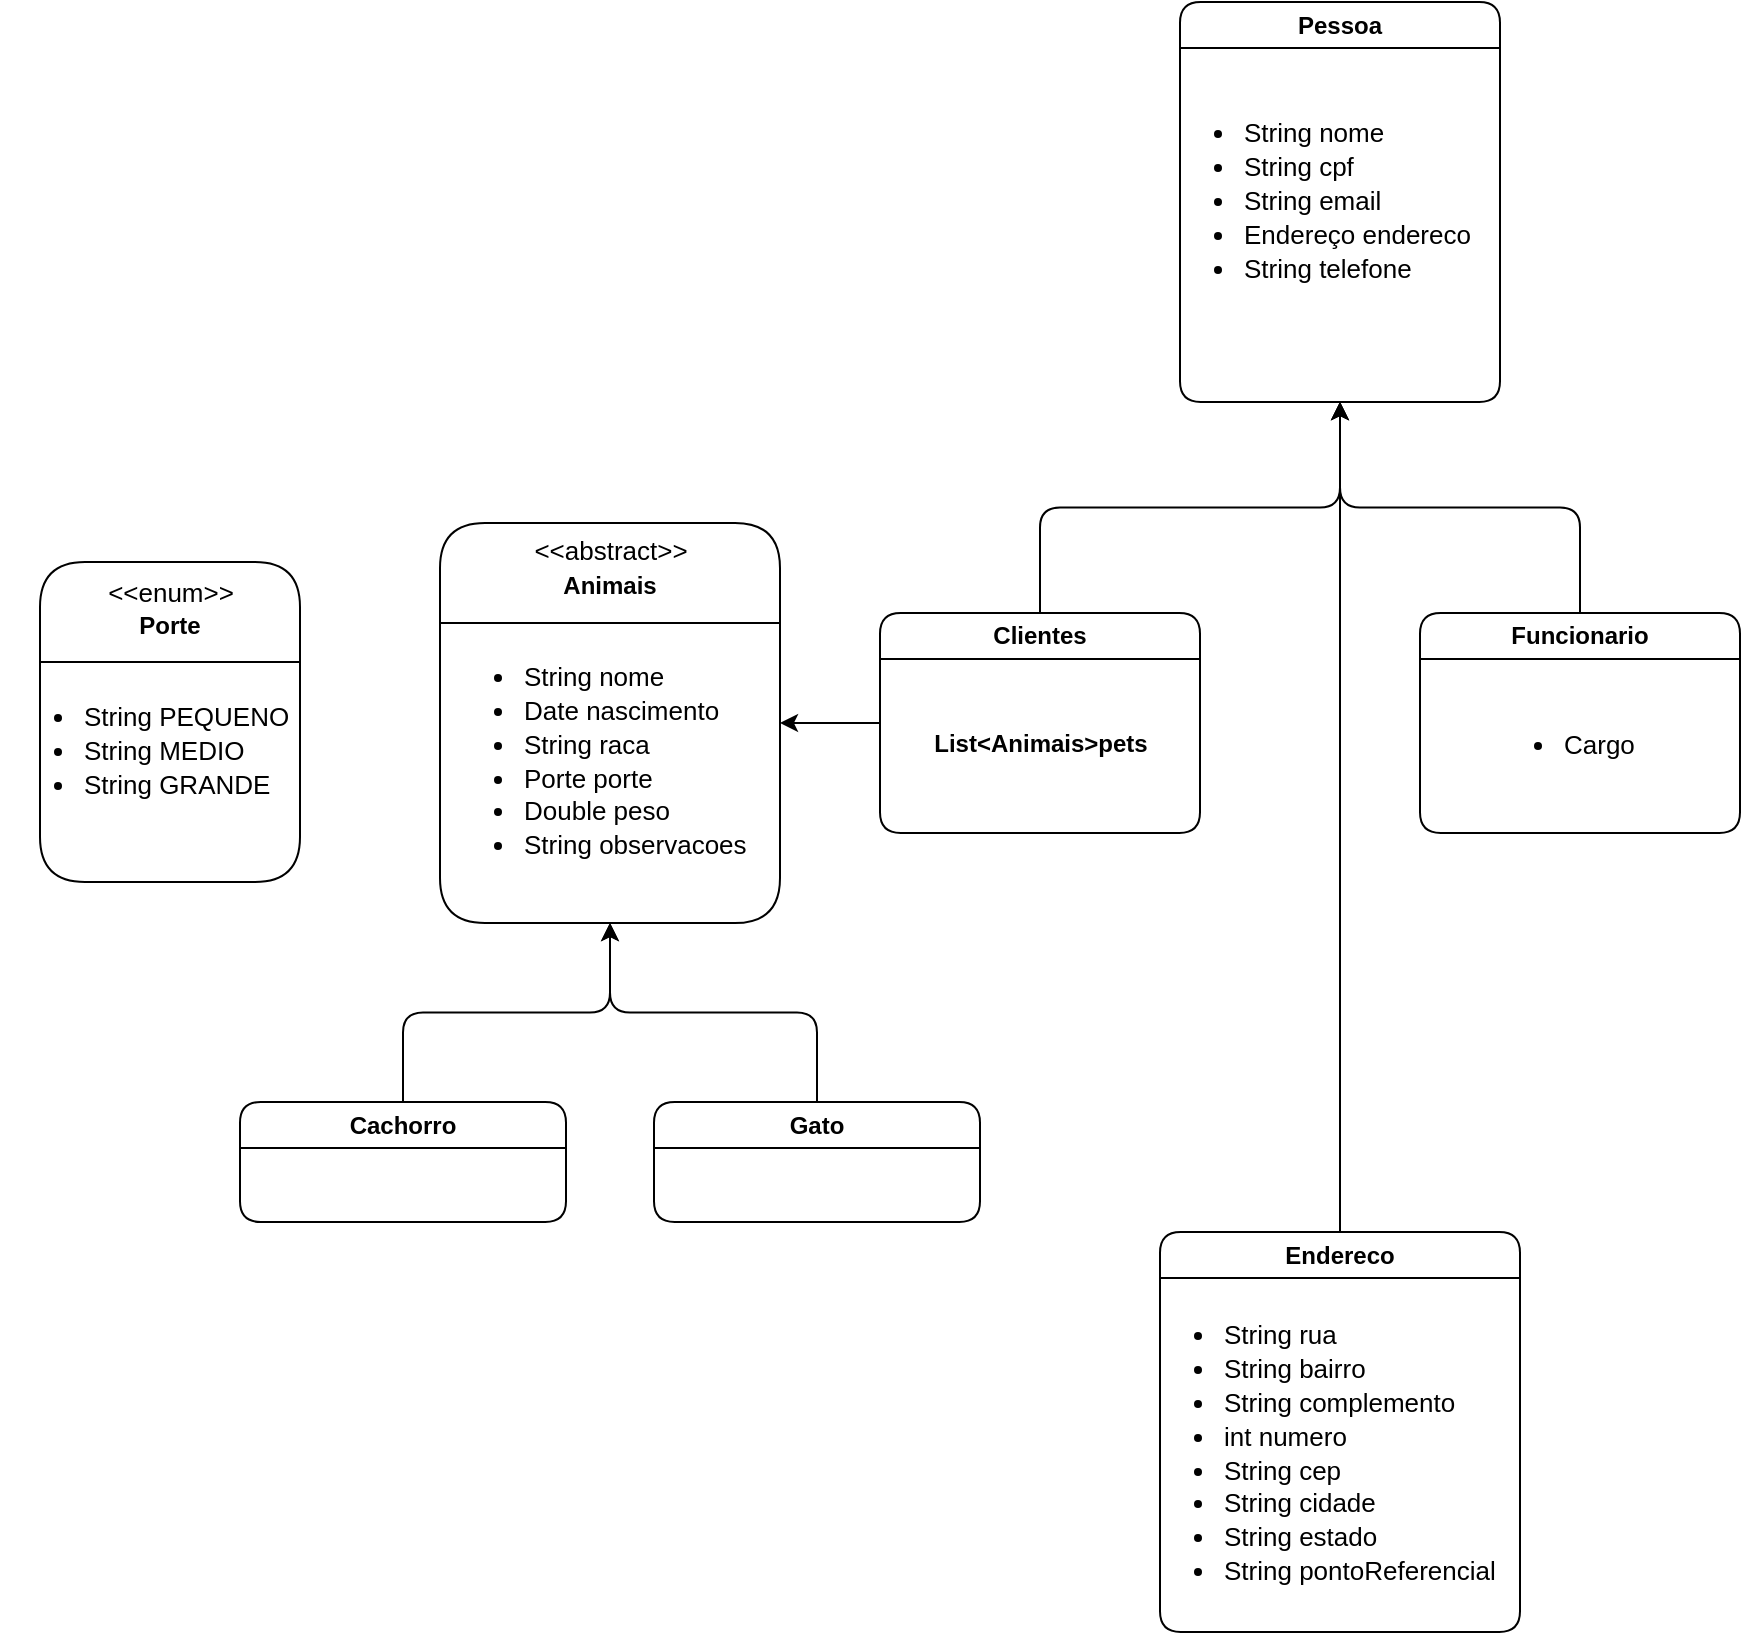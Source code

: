 <mxfile version="20.8.4" type="github"><diagram id="BwbueZTwrP3kuk7v8FJx" name="Página-1"><mxGraphModel dx="2261" dy="1933" grid="1" gridSize="10" guides="1" tooltips="1" connect="1" arrows="1" fold="1" page="1" pageScale="1" pageWidth="827" pageHeight="1169" math="0" shadow="0"><root><mxCell id="0"/><mxCell id="1" parent="0"/><mxCell id="epSY7fTq6KrpXsiW4jf5-23" style="edgeStyle=orthogonalEdgeStyle;rounded=1;orthogonalLoop=1;jettySize=auto;html=1;exitX=0;exitY=0.5;exitDx=0;exitDy=0;entryX=1;entryY=0.5;entryDx=0;entryDy=0;fontSize=13;" edge="1" parent="1" source="epSY7fTq6KrpXsiW4jf5-2" target="epSY7fTq6KrpXsiW4jf5-14"><mxGeometry relative="1" as="geometry"/></mxCell><mxCell id="epSY7fTq6KrpXsiW4jf5-40" style="edgeStyle=orthogonalEdgeStyle;rounded=1;orthogonalLoop=1;jettySize=auto;html=1;exitX=0.5;exitY=0;exitDx=0;exitDy=0;entryX=0.5;entryY=1;entryDx=0;entryDy=0;fontSize=13;" edge="1" parent="1" source="epSY7fTq6KrpXsiW4jf5-2" target="epSY7fTq6KrpXsiW4jf5-34"><mxGeometry relative="1" as="geometry"/></mxCell><mxCell id="epSY7fTq6KrpXsiW4jf5-2" value="Clientes" style="swimlane;whiteSpace=wrap;html=1;rounded=1;" vertex="1" parent="1"><mxGeometry x="-50" y="75.5" width="160" height="110" as="geometry"/></mxCell><mxCell id="epSY7fTq6KrpXsiW4jf5-4" value="List&amp;lt;Animais&amp;gt;pets" style="text;html=1;align=center;verticalAlign=middle;resizable=0;points=[];autosize=1;strokeColor=none;fillColor=none;fontStyle=1;rounded=1;" vertex="1" parent="epSY7fTq6KrpXsiW4jf5-2"><mxGeometry x="15" y="50" width="130" height="30" as="geometry"/></mxCell><mxCell id="epSY7fTq6KrpXsiW4jf5-13" style="edgeStyle=orthogonalEdgeStyle;rounded=1;orthogonalLoop=1;jettySize=auto;html=1;exitX=0.5;exitY=0;exitDx=0;exitDy=0;fontSize=13;entryX=0.5;entryY=1;entryDx=0;entryDy=0;" edge="1" parent="1" source="epSY7fTq6KrpXsiW4jf5-7" target="epSY7fTq6KrpXsiW4jf5-34"><mxGeometry relative="1" as="geometry"><mxPoint x="205" y="280" as="targetPoint"/></mxGeometry></mxCell><mxCell id="epSY7fTq6KrpXsiW4jf5-7" value="Endereco" style="swimlane;whiteSpace=wrap;html=1;rounded=1;" vertex="1" parent="1"><mxGeometry x="90" y="385" width="180" height="200" as="geometry"/></mxCell><mxCell id="epSY7fTq6KrpXsiW4jf5-9" value="&lt;ul style=&quot;font-size: 13px; line-height: 130%;&quot;&gt;&lt;li&gt;String rua&lt;/li&gt;&lt;li style=&quot;&quot;&gt;String bairro&lt;/li&gt;&lt;li style=&quot;&quot;&gt;&lt;span style=&quot;background-color: initial;&quot;&gt;String complemento&lt;/span&gt;&lt;br&gt;&lt;/li&gt;&lt;li&gt;int numero&lt;/li&gt;&lt;li&gt;String cep&lt;/li&gt;&lt;li&gt;String cidade&lt;/li&gt;&lt;li&gt;String estado&lt;/li&gt;&lt;li&gt;String pontoReferencial&lt;/li&gt;&lt;/ul&gt;" style="text;html=1;align=left;verticalAlign=middle;resizable=0;points=[];autosize=1;strokeColor=none;fillColor=none;rounded=1;" vertex="1" parent="epSY7fTq6KrpXsiW4jf5-7"><mxGeometry x="-10" y="26" width="200" height="170" as="geometry"/></mxCell><mxCell id="epSY7fTq6KrpXsiW4jf5-14" value="Animais" style="swimlane;whiteSpace=wrap;html=1;rounded=1;startSize=50;spacingTop=13;" vertex="1" parent="1"><mxGeometry x="-270" y="30.5" width="170" height="200" as="geometry"/></mxCell><mxCell id="epSY7fTq6KrpXsiW4jf5-16" value="&lt;ul style=&quot;font-size: 13px; line-height: 130%;&quot;&gt;&lt;li&gt;String nome&lt;/li&gt;&lt;li style=&quot;&quot;&gt;&lt;span style=&quot;background-color: initial;&quot;&gt;Date nascimento&lt;/span&gt;&lt;/li&gt;&lt;li style=&quot;&quot;&gt;&lt;span style=&quot;background-color: initial;&quot;&gt;String raca&lt;/span&gt;&lt;/li&gt;&lt;li style=&quot;&quot;&gt;Porte porte&lt;/li&gt;&lt;li style=&quot;&quot;&gt;Double peso&lt;/li&gt;&lt;li style=&quot;&quot;&gt;String observacoes&lt;/li&gt;&lt;/ul&gt;" style="text;html=1;align=left;verticalAlign=middle;resizable=0;points=[];autosize=1;strokeColor=none;fillColor=none;rounded=1;" vertex="1" parent="epSY7fTq6KrpXsiW4jf5-14"><mxGeometry y="49" width="170" height="140" as="geometry"/></mxCell><mxCell id="epSY7fTq6KrpXsiW4jf5-33" value="&amp;lt;&amp;lt;abstract&amp;gt;&amp;gt;" style="text;html=1;align=center;verticalAlign=middle;resizable=0;points=[];autosize=1;strokeColor=none;fillColor=none;fontSize=13;" vertex="1" parent="epSY7fTq6KrpXsiW4jf5-14"><mxGeometry x="35" y="-2" width="100" height="30" as="geometry"/></mxCell><mxCell id="epSY7fTq6KrpXsiW4jf5-24" style="edgeStyle=orthogonalEdgeStyle;rounded=1;orthogonalLoop=1;jettySize=auto;html=1;exitX=0.5;exitY=0;exitDx=0;exitDy=0;entryX=0.5;entryY=1;entryDx=0;entryDy=0;fontSize=13;" edge="1" parent="1" source="epSY7fTq6KrpXsiW4jf5-17" target="epSY7fTq6KrpXsiW4jf5-14"><mxGeometry relative="1" as="geometry"/></mxCell><mxCell id="epSY7fTq6KrpXsiW4jf5-17" value="Cachorro" style="swimlane;whiteSpace=wrap;html=1;rounded=1;" vertex="1" parent="1"><mxGeometry x="-370" y="320" width="163" height="60" as="geometry"/></mxCell><mxCell id="epSY7fTq6KrpXsiW4jf5-25" style="edgeStyle=orthogonalEdgeStyle;rounded=1;orthogonalLoop=1;jettySize=auto;html=1;exitX=0.5;exitY=0;exitDx=0;exitDy=0;fontSize=13;entryX=0.5;entryY=1;entryDx=0;entryDy=0;" edge="1" parent="1" source="epSY7fTq6KrpXsiW4jf5-20" target="epSY7fTq6KrpXsiW4jf5-14"><mxGeometry relative="1" as="geometry"><mxPoint x="-200" y="280" as="targetPoint"/></mxGeometry></mxCell><mxCell id="epSY7fTq6KrpXsiW4jf5-20" value="Gato" style="swimlane;whiteSpace=wrap;html=1;rounded=1;" vertex="1" parent="1"><mxGeometry x="-163" y="320" width="163" height="60" as="geometry"/></mxCell><mxCell id="epSY7fTq6KrpXsiW4jf5-27" value="Porte" style="swimlane;whiteSpace=wrap;html=1;rounded=1;startSize=50;spacingTop=14;" vertex="1" parent="1"><mxGeometry x="-470" y="50" width="130" height="160" as="geometry"/></mxCell><mxCell id="epSY7fTq6KrpXsiW4jf5-29" value="&lt;ul style=&quot;font-size: 13px; line-height: 130%;&quot;&gt;&lt;li&gt;String PEQUENO&lt;/li&gt;&lt;li&gt;String MEDIO&lt;/li&gt;&lt;li&gt;String GRANDE&lt;/li&gt;&lt;/ul&gt;" style="text;html=1;align=left;verticalAlign=middle;resizable=0;points=[];autosize=1;strokeColor=none;fillColor=none;rounded=1;labelBackgroundColor=none;spacing=2;rotation=0;" vertex="1" parent="epSY7fTq6KrpXsiW4jf5-27"><mxGeometry x="-20" y="50" width="170" height="90" as="geometry"/></mxCell><mxCell id="epSY7fTq6KrpXsiW4jf5-32" value="&amp;lt;&amp;lt;enum&amp;gt;&amp;gt;" style="text;html=1;align=center;verticalAlign=middle;resizable=0;points=[];autosize=1;strokeColor=none;fillColor=none;fontSize=13;" vertex="1" parent="epSY7fTq6KrpXsiW4jf5-27"><mxGeometry x="20" width="90" height="30" as="geometry"/></mxCell><mxCell id="epSY7fTq6KrpXsiW4jf5-34" value="Pessoa" style="swimlane;whiteSpace=wrap;html=1;rounded=1;" vertex="1" parent="1"><mxGeometry x="100" y="-230" width="160" height="200" as="geometry"/></mxCell><mxCell id="epSY7fTq6KrpXsiW4jf5-36" value="&lt;ul style=&quot;font-size: 13px; line-height: 130%;&quot;&gt;&lt;li&gt;String nome&lt;/li&gt;&lt;li style=&quot;&quot;&gt;String cpf&lt;/li&gt;&lt;li style=&quot;&quot;&gt;String email&lt;/li&gt;&lt;li style=&quot;&quot;&gt;Endereço endereco&lt;/li&gt;&lt;li&gt;String telefone&lt;/li&gt;&lt;/ul&gt;" style="text;html=1;align=left;verticalAlign=middle;resizable=0;points=[];autosize=1;strokeColor=none;fillColor=none;rounded=1;" vertex="1" parent="epSY7fTq6KrpXsiW4jf5-34"><mxGeometry x="-10" y="40" width="180" height="120" as="geometry"/></mxCell><mxCell id="epSY7fTq6KrpXsiW4jf5-41" style="edgeStyle=orthogonalEdgeStyle;rounded=1;orthogonalLoop=1;jettySize=auto;html=1;exitX=0.5;exitY=0;exitDx=0;exitDy=0;entryX=0.5;entryY=1;entryDx=0;entryDy=0;fontSize=13;" edge="1" parent="1" source="epSY7fTq6KrpXsiW4jf5-38" target="epSY7fTq6KrpXsiW4jf5-34"><mxGeometry relative="1" as="geometry"/></mxCell><mxCell id="epSY7fTq6KrpXsiW4jf5-38" value="Funcionario" style="swimlane;whiteSpace=wrap;html=1;rounded=1;" vertex="1" parent="1"><mxGeometry x="220" y="75.5" width="160" height="110" as="geometry"/></mxCell><mxCell id="epSY7fTq6KrpXsiW4jf5-42" value="&lt;ul&gt;&lt;li&gt;Cargo&lt;/li&gt;&lt;/ul&gt;" style="text;strokeColor=none;fillColor=none;html=1;whiteSpace=wrap;verticalAlign=middle;overflow=hidden;rounded=1;labelBackgroundColor=none;fontSize=13;" vertex="1" parent="epSY7fTq6KrpXsiW4jf5-38"><mxGeometry x="30" y="25" width="100" height="80" as="geometry"/></mxCell></root></mxGraphModel></diagram></mxfile>
